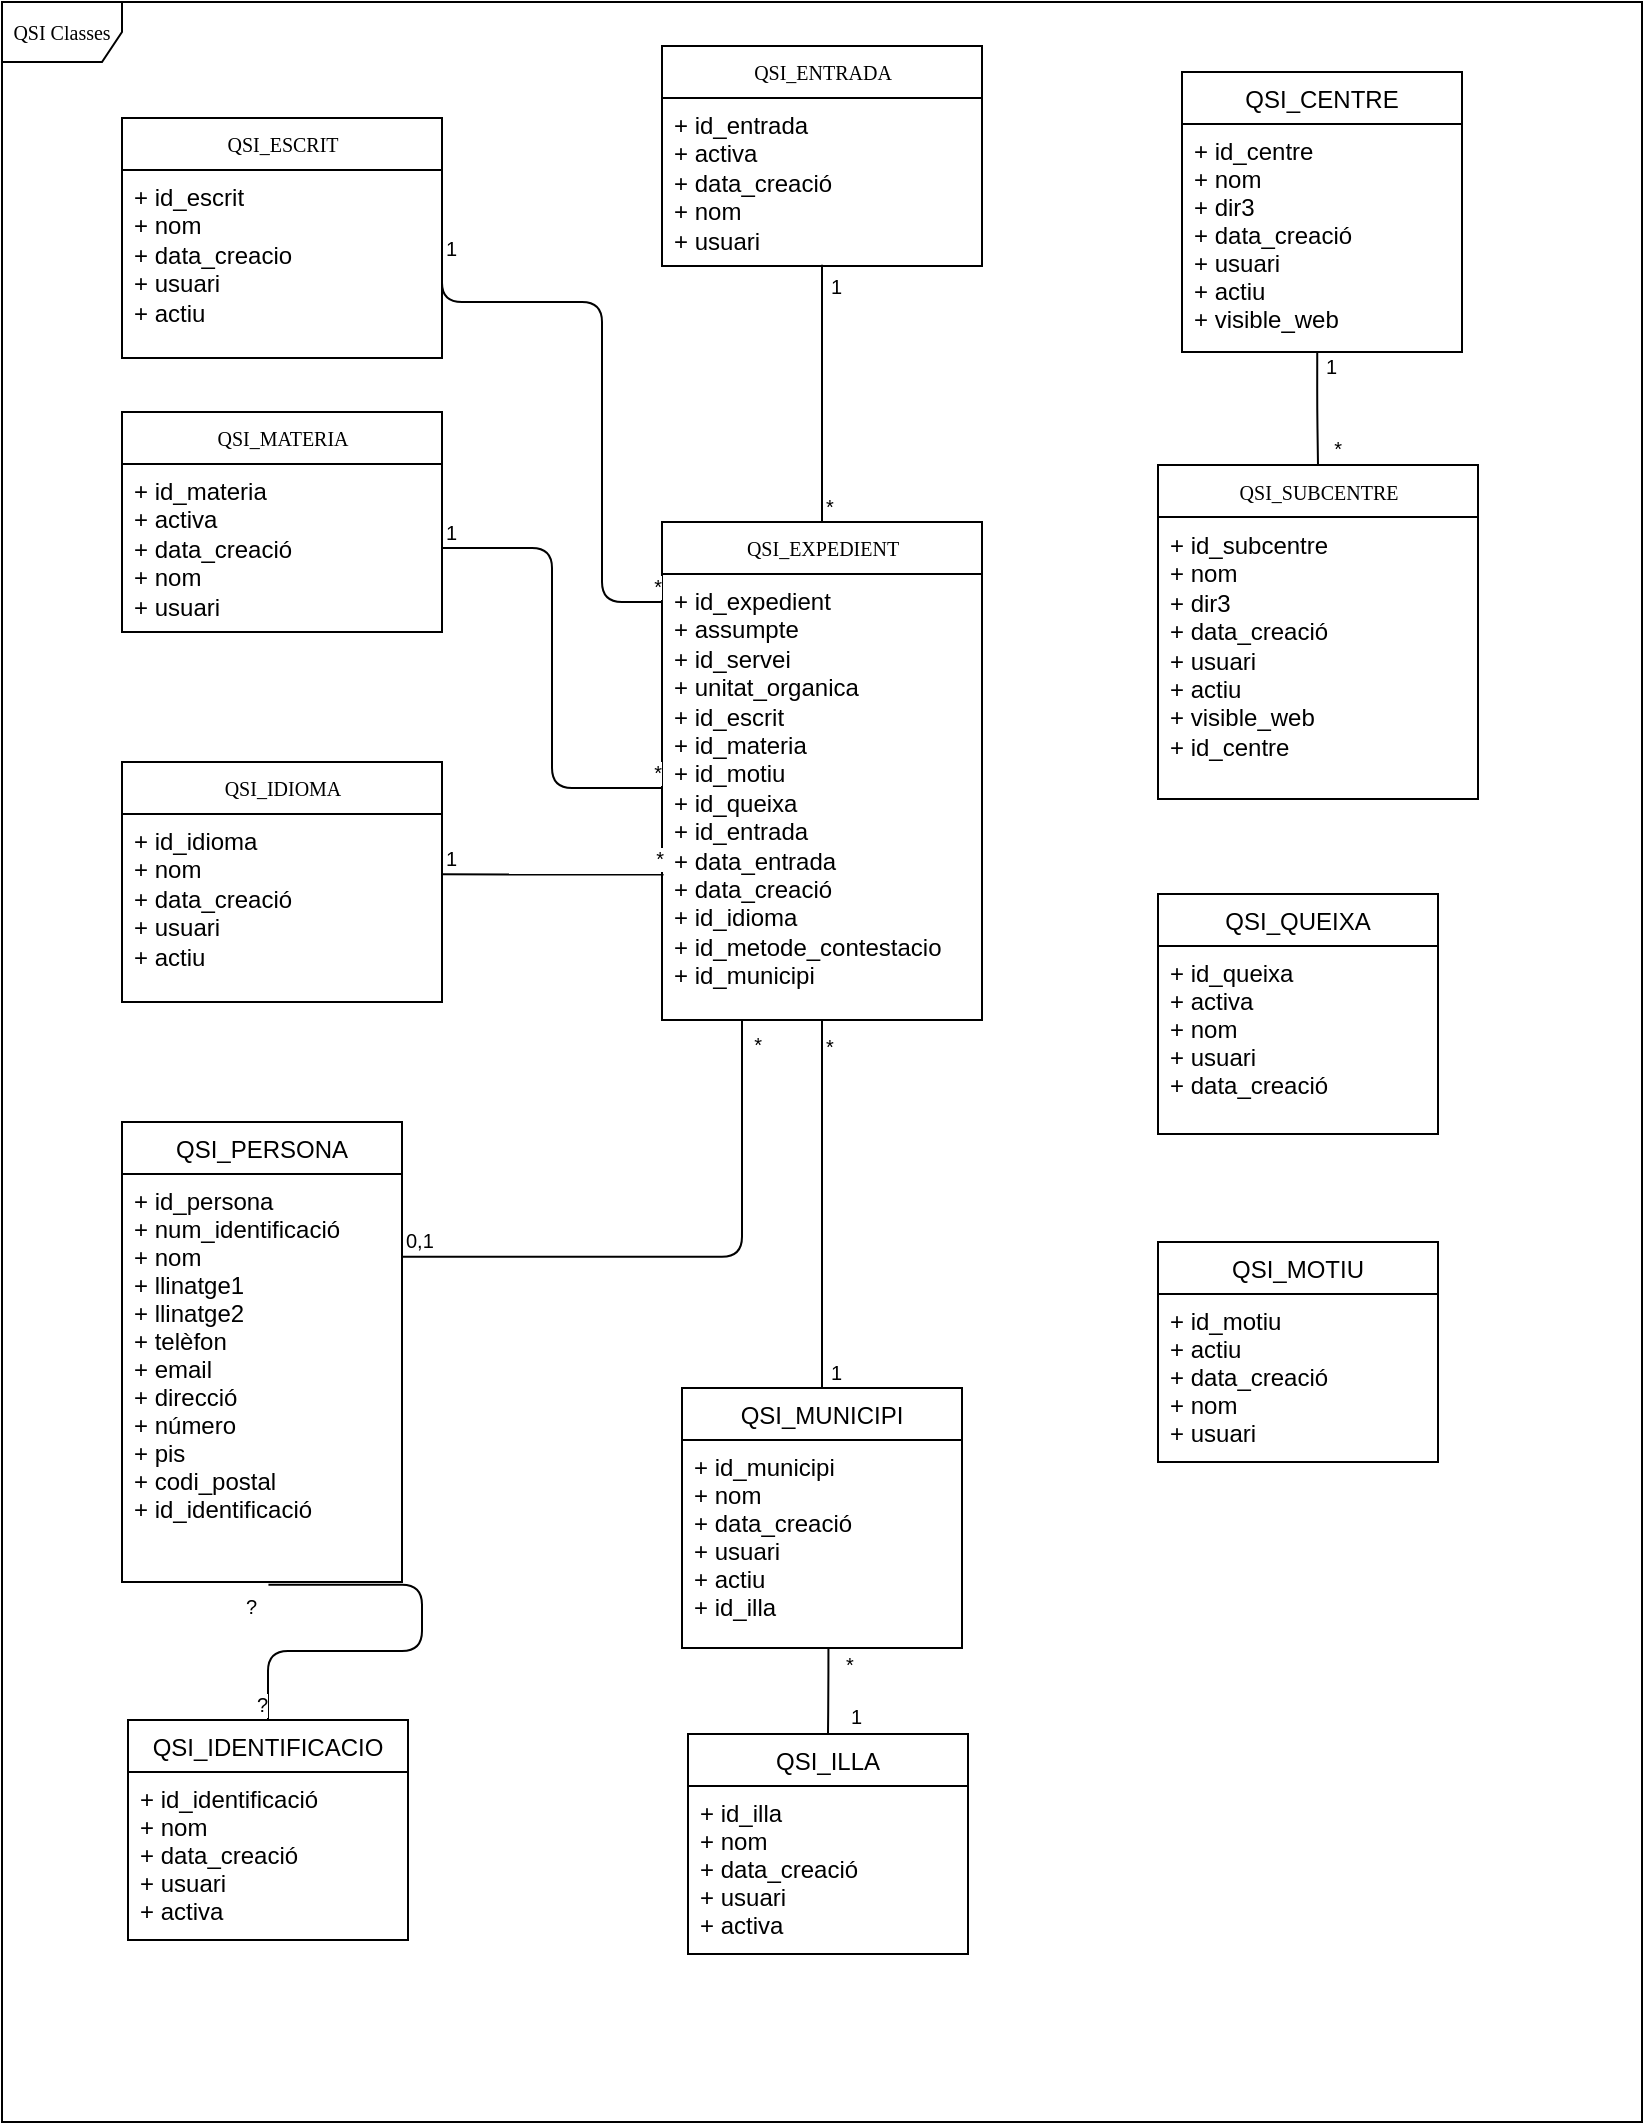 <mxfile version="10.6.7" type="github"><diagram name="Page-1" id="c4acf3e9-155e-7222-9cf6-157b1a14988f"><mxGraphModel dx="1010" dy="583" grid="1" gridSize="10" guides="1" tooltips="1" connect="1" arrows="1" fold="1" page="1" pageScale="1" pageWidth="850" pageHeight="1100" background="#ffffff" math="0" shadow="0"><root><mxCell id="0"/><mxCell id="1" parent="0"/><mxCell id="17acba5748e5396b-1" value="QSI Classes" style="shape=umlFrame;whiteSpace=wrap;html=1;rounded=0;shadow=0;comic=0;labelBackgroundColor=none;strokeColor=#000000;strokeWidth=1;fillColor=#ffffff;fontFamily=Verdana;fontSize=10;fontColor=#000000;align=center;" parent="1" vertex="1"><mxGeometry x="20" y="20" width="820" height="1060" as="geometry"/></mxCell><mxCell id="17acba5748e5396b-2" value="QSI_SUBCENTRE" style="swimlane;html=1;fontStyle=0;childLayout=stackLayout;horizontal=1;startSize=26;fillColor=none;horizontalStack=0;resizeParent=1;resizeLast=0;collapsible=1;marginBottom=0;swimlaneFillColor=#ffffff;rounded=0;shadow=0;comic=0;labelBackgroundColor=none;strokeColor=#000000;strokeWidth=1;fontFamily=Verdana;fontSize=10;fontColor=#000000;align=center;" parent="1" vertex="1"><mxGeometry x="598" y="251.5" width="160" height="167" as="geometry"/></mxCell><mxCell id="17acba5748e5396b-3" value="+ id_subcentre&lt;br&gt;+ nom&lt;br&gt;+ dir3&lt;br&gt;+ data_creació&lt;br&gt;+ usuari&lt;br&gt;+ actiu&lt;br&gt;+ visible_web&lt;br&gt;+ id_centre&lt;br&gt;" style="text;html=1;strokeColor=none;fillColor=none;align=left;verticalAlign=top;spacingLeft=4;spacingRight=4;whiteSpace=wrap;overflow=hidden;rotatable=0;points=[[0,0.5],[1,0.5]];portConstraint=eastwest;" parent="17acba5748e5396b-2" vertex="1"><mxGeometry y="26" width="160" height="124" as="geometry"/></mxCell><mxCell id="17acba5748e5396b-20" value="QSI_ENTRADA" style="swimlane;html=1;fontStyle=0;childLayout=stackLayout;horizontal=1;startSize=26;fillColor=none;horizontalStack=0;resizeParent=1;resizeLast=0;collapsible=1;marginBottom=0;swimlaneFillColor=#ffffff;rounded=0;shadow=0;comic=0;labelBackgroundColor=none;strokeColor=#000000;strokeWidth=1;fontFamily=Verdana;fontSize=10;fontColor=#000000;align=center;" parent="1" vertex="1"><mxGeometry x="350" y="42" width="160" height="110" as="geometry"/></mxCell><mxCell id="17acba5748e5396b-21" value="+ id_entrada&lt;br&gt;+ activa&lt;br&gt;+ data_creació&lt;br&gt;+ nom&lt;br&gt;+ usuari&lt;br&gt;" style="text;html=1;strokeColor=none;fillColor=none;align=left;verticalAlign=top;spacingLeft=4;spacingRight=4;whiteSpace=wrap;overflow=hidden;rotatable=0;points=[[0,0.5],[1,0.5]];portConstraint=eastwest;" parent="17acba5748e5396b-20" vertex="1"><mxGeometry y="26" width="160" height="84" as="geometry"/></mxCell><mxCell id="17acba5748e5396b-30" value="QSI_EXPEDIENT" style="swimlane;html=1;fontStyle=0;childLayout=stackLayout;horizontal=1;startSize=26;fillColor=none;horizontalStack=0;resizeParent=1;resizeLast=0;collapsible=1;marginBottom=0;swimlaneFillColor=#ffffff;rounded=0;shadow=0;comic=0;labelBackgroundColor=none;strokeColor=#000000;strokeWidth=1;fontFamily=Verdana;fontSize=10;fontColor=#000000;align=center;" parent="1" vertex="1"><mxGeometry x="350" y="280" width="160" height="249" as="geometry"/></mxCell><mxCell id="17acba5748e5396b-31" value="+ id_expedient&lt;br&gt;+ assumpte&lt;br&gt;+ id_servei&lt;br&gt;+ unitat_organica&lt;br&gt;+ id_escrit&lt;br&gt;+ id_materia&lt;br&gt;+ id_motiu&lt;br&gt;+ id_queixa&lt;br&gt;+ id_entrada&lt;br&gt;+ data_entrada&lt;br&gt;+ data_creació&lt;br&gt;+ id_idioma&lt;br&gt;+ id_metode_contestacio&lt;br&gt;+ id_municipi&lt;br&gt;&lt;br&gt;" style="text;html=1;strokeColor=none;fillColor=none;align=left;verticalAlign=top;spacingLeft=4;spacingRight=4;whiteSpace=wrap;overflow=hidden;rotatable=0;points=[[0,0.5],[1,0.5]];portConstraint=eastwest;" parent="17acba5748e5396b-30" vertex="1"><mxGeometry y="26" width="160" height="214" as="geometry"/></mxCell><mxCell id="17acba5748e5396b-44" value="QSI_IDIOMA" style="swimlane;html=1;fontStyle=0;childLayout=stackLayout;horizontal=1;startSize=26;fillColor=none;horizontalStack=0;resizeParent=1;resizeLast=0;collapsible=1;marginBottom=0;swimlaneFillColor=#ffffff;rounded=0;shadow=0;comic=0;labelBackgroundColor=none;strokeColor=#000000;strokeWidth=1;fontFamily=Verdana;fontSize=10;fontColor=#000000;align=center;" parent="1" vertex="1"><mxGeometry x="80" y="400" width="160" height="120" as="geometry"/></mxCell><mxCell id="17acba5748e5396b-45" value="+ id_idioma&lt;br&gt;+ nom&lt;br&gt;+ data_creació&lt;br&gt;+ usuari&lt;br&gt;+ actiu&lt;br&gt;" style="text;html=1;strokeColor=none;fillColor=none;align=left;verticalAlign=top;spacingLeft=4;spacingRight=4;whiteSpace=wrap;overflow=hidden;rotatable=0;points=[[0,0.5],[1,0.5]];portConstraint=eastwest;" parent="17acba5748e5396b-44" vertex="1"><mxGeometry y="26" width="160" height="94" as="geometry"/></mxCell><mxCell id="5d2195bd80daf111-1" value="QSI_MATERIA" style="swimlane;html=1;fontStyle=0;childLayout=stackLayout;horizontal=1;startSize=26;fillColor=none;horizontalStack=0;resizeParent=1;resizeLast=0;collapsible=1;marginBottom=0;swimlaneFillColor=#ffffff;rounded=0;shadow=0;comic=0;labelBackgroundColor=none;strokeColor=#000000;strokeWidth=1;fontFamily=Verdana;fontSize=10;fontColor=#000000;align=center;" parent="1" vertex="1"><mxGeometry x="80" y="225" width="160" height="110" as="geometry"/></mxCell><mxCell id="5d2195bd80daf111-2" value="+ id_materia&lt;br&gt;+ activa&lt;br&gt;+ data_creació&lt;br&gt;+ nom&lt;br&gt;+ usuari&lt;br&gt;" style="text;html=1;strokeColor=none;fillColor=none;align=left;verticalAlign=top;spacingLeft=4;spacingRight=4;whiteSpace=wrap;overflow=hidden;rotatable=0;points=[[0,0.5],[1,0.5]];portConstraint=eastwest;" parent="5d2195bd80daf111-1" vertex="1"><mxGeometry y="26" width="160" height="84" as="geometry"/></mxCell><mxCell id="5d2195bd80daf111-5" value="QSI_ESCRIT" style="swimlane;html=1;fontStyle=0;childLayout=stackLayout;horizontal=1;startSize=26;fillColor=none;horizontalStack=0;resizeParent=1;resizeLast=0;collapsible=1;marginBottom=0;swimlaneFillColor=#ffffff;rounded=0;shadow=0;comic=0;labelBackgroundColor=none;strokeColor=#000000;strokeWidth=1;fontFamily=Verdana;fontSize=10;fontColor=#000000;align=center;" parent="1" vertex="1"><mxGeometry x="80" y="78" width="160" height="120" as="geometry"/></mxCell><mxCell id="5d2195bd80daf111-6" value="+ id_escrit&lt;br&gt;+ nom&lt;br&gt;+ data_creacio&lt;br&gt;+ usuari&lt;br&gt;+ actiu&lt;br&gt;" style="text;html=1;strokeColor=none;fillColor=none;align=left;verticalAlign=top;spacingLeft=4;spacingRight=4;whiteSpace=wrap;overflow=hidden;rotatable=0;points=[[0,0.5],[1,0.5]];portConstraint=eastwest;" parent="5d2195bd80daf111-5" vertex="1"><mxGeometry y="26" width="160" height="94" as="geometry"/></mxCell><mxCell id="NokSwLGzuwsVAimZ9-9i-4" value="" style="endArrow=none;html=1;edgeStyle=orthogonalEdgeStyle;exitX=0.5;exitY=0;exitDx=0;exitDy=0;entryX=0.5;entryY=0.993;entryDx=0;entryDy=0;entryPerimeter=0;" edge="1" parent="1" source="17acba5748e5396b-30" target="17acba5748e5396b-21"><mxGeometry relative="1" as="geometry"><mxPoint x="490" y="200" as="sourcePoint"/><mxPoint x="650" y="200" as="targetPoint"/></mxGeometry></mxCell><mxCell id="NokSwLGzuwsVAimZ9-9i-5" value="*" style="resizable=0;html=1;align=left;verticalAlign=bottom;labelBackgroundColor=#ffffff;fontSize=10;" connectable="0" vertex="1" parent="NokSwLGzuwsVAimZ9-9i-4"><mxGeometry x="-1" relative="1" as="geometry"/></mxCell><mxCell id="NokSwLGzuwsVAimZ9-9i-6" value="1" style="resizable=0;html=1;align=right;verticalAlign=bottom;labelBackgroundColor=#ffffff;fontSize=10;" connectable="0" vertex="1" parent="NokSwLGzuwsVAimZ9-9i-4"><mxGeometry x="1" relative="1" as="geometry"><mxPoint x="10" y="19" as="offset"/></mxGeometry></mxCell><mxCell id="NokSwLGzuwsVAimZ9-9i-7" value="QSI_CENTRE" style="swimlane;fontStyle=0;childLayout=stackLayout;horizontal=1;startSize=26;fillColor=none;horizontalStack=0;resizeParent=1;resizeParentMax=0;resizeLast=0;collapsible=1;marginBottom=0;" vertex="1" parent="1"><mxGeometry x="610" y="55" width="140" height="140" as="geometry"/></mxCell><mxCell id="NokSwLGzuwsVAimZ9-9i-8" value="+ id_centre&#10;+ nom&#10;+ dir3&#10;+ data_creació&#10;+ usuari&#10;+ actiu&#10;+ visible_web&#10;" style="text;strokeColor=none;fillColor=none;align=left;verticalAlign=top;spacingLeft=4;spacingRight=4;overflow=hidden;rotatable=0;points=[[0,0.5],[1,0.5]];portConstraint=eastwest;" vertex="1" parent="NokSwLGzuwsVAimZ9-9i-7"><mxGeometry y="26" width="140" height="114" as="geometry"/></mxCell><mxCell id="NokSwLGzuwsVAimZ9-9i-18" value="" style="endArrow=none;html=1;edgeStyle=orthogonalEdgeStyle;exitX=0.483;exitY=1.004;exitDx=0;exitDy=0;exitPerimeter=0;entryX=0.5;entryY=0;entryDx=0;entryDy=0;" edge="1" parent="1" source="NokSwLGzuwsVAimZ9-9i-8" target="17acba5748e5396b-2"><mxGeometry relative="1" as="geometry"><mxPoint x="570" y="501.5" as="sourcePoint"/><mxPoint x="730" y="501.5" as="targetPoint"/></mxGeometry></mxCell><mxCell id="NokSwLGzuwsVAimZ9-9i-19" value="1&lt;br&gt;" style="resizable=0;html=1;align=left;verticalAlign=bottom;labelBackgroundColor=#ffffff;fontSize=10;" connectable="0" vertex="1" parent="NokSwLGzuwsVAimZ9-9i-18"><mxGeometry x="-1" relative="1" as="geometry"><mxPoint x="2" y="15" as="offset"/></mxGeometry></mxCell><mxCell id="NokSwLGzuwsVAimZ9-9i-20" value="*" style="resizable=0;html=1;align=right;verticalAlign=bottom;labelBackgroundColor=#ffffff;fontSize=10;" connectable="0" vertex="1" parent="NokSwLGzuwsVAimZ9-9i-18"><mxGeometry x="1" relative="1" as="geometry"><mxPoint x="12" as="offset"/></mxGeometry></mxCell><mxCell id="NokSwLGzuwsVAimZ9-9i-21" value="QSI_QUEIXA" style="swimlane;fontStyle=0;childLayout=stackLayout;horizontal=1;startSize=26;fillColor=none;horizontalStack=0;resizeParent=1;resizeParentMax=0;resizeLast=0;collapsible=1;marginBottom=0;" vertex="1" parent="1"><mxGeometry x="598" y="466" width="140" height="120" as="geometry"/></mxCell><mxCell id="NokSwLGzuwsVAimZ9-9i-22" value="+ id_queixa&#10;+ activa&#10;+ nom&#10;+ usuari&#10;+ data_creació&#10;" style="text;strokeColor=none;fillColor=none;align=left;verticalAlign=top;spacingLeft=4;spacingRight=4;overflow=hidden;rotatable=0;points=[[0,0.5],[1,0.5]];portConstraint=eastwest;" vertex="1" parent="NokSwLGzuwsVAimZ9-9i-21"><mxGeometry y="26" width="140" height="94" as="geometry"/></mxCell><mxCell id="NokSwLGzuwsVAimZ9-9i-25" value="QSI_MOTIU" style="swimlane;fontStyle=0;childLayout=stackLayout;horizontal=1;startSize=26;fillColor=none;horizontalStack=0;resizeParent=1;resizeParentMax=0;resizeLast=0;collapsible=1;marginBottom=0;" vertex="1" parent="1"><mxGeometry x="598" y="640" width="140" height="110" as="geometry"/></mxCell><mxCell id="NokSwLGzuwsVAimZ9-9i-26" value="+ id_motiu&#10;+ actiu&#10;+ data_creació&#10;+ nom&#10;+ usuari&#10;" style="text;strokeColor=none;fillColor=none;align=left;verticalAlign=top;spacingLeft=4;spacingRight=4;overflow=hidden;rotatable=0;points=[[0,0.5],[1,0.5]];portConstraint=eastwest;" vertex="1" parent="NokSwLGzuwsVAimZ9-9i-25"><mxGeometry y="26" width="140" height="84" as="geometry"/></mxCell><mxCell id="NokSwLGzuwsVAimZ9-9i-29" value="QSI_MUNICIPI" style="swimlane;fontStyle=0;childLayout=stackLayout;horizontal=1;startSize=26;fillColor=none;horizontalStack=0;resizeParent=1;resizeParentMax=0;resizeLast=0;collapsible=1;marginBottom=0;" vertex="1" parent="1"><mxGeometry x="360" y="713" width="140" height="130" as="geometry"/></mxCell><mxCell id="NokSwLGzuwsVAimZ9-9i-30" value="+ id_municipi&#10;+ nom&#10;+ data_creació&#10;+ usuari&#10;+ actiu&#10;+ id_illa&#10;" style="text;strokeColor=none;fillColor=none;align=left;verticalAlign=top;spacingLeft=4;spacingRight=4;overflow=hidden;rotatable=0;points=[[0,0.5],[1,0.5]];portConstraint=eastwest;" vertex="1" parent="NokSwLGzuwsVAimZ9-9i-29"><mxGeometry y="26" width="140" height="104" as="geometry"/></mxCell><mxCell id="NokSwLGzuwsVAimZ9-9i-33" value="QSI_ILLA" style="swimlane;fontStyle=0;childLayout=stackLayout;horizontal=1;startSize=26;fillColor=none;horizontalStack=0;resizeParent=1;resizeParentMax=0;resizeLast=0;collapsible=1;marginBottom=0;" vertex="1" parent="1"><mxGeometry x="363" y="886" width="140" height="110" as="geometry"/></mxCell><mxCell id="NokSwLGzuwsVAimZ9-9i-34" value="+ id_illa&#10;+ nom&#10;+ data_creació&#10;+ usuari&#10;+ activa&#10;" style="text;strokeColor=none;fillColor=none;align=left;verticalAlign=top;spacingLeft=4;spacingRight=4;overflow=hidden;rotatable=0;points=[[0,0.5],[1,0.5]];portConstraint=eastwest;" vertex="1" parent="NokSwLGzuwsVAimZ9-9i-33"><mxGeometry y="26" width="140" height="84" as="geometry"/></mxCell><mxCell id="NokSwLGzuwsVAimZ9-9i-37" value="QSI_PERSONA" style="swimlane;fontStyle=0;childLayout=stackLayout;horizontal=1;startSize=26;fillColor=none;horizontalStack=0;resizeParent=1;resizeParentMax=0;resizeLast=0;collapsible=1;marginBottom=0;" vertex="1" parent="1"><mxGeometry x="80" y="580" width="140" height="230" as="geometry"/></mxCell><mxCell id="NokSwLGzuwsVAimZ9-9i-38" value="+ id_persona&#10;+ num_identificació&#10;+ nom&#10;+ llinatge1&#10;+ llinatge2&#10;+ telèfon&#10;+ email&#10;+ direcció&#10;+ número&#10;+ pis&#10;+ codi_postal&#10;+ id_identificació&#10;" style="text;strokeColor=none;fillColor=none;align=left;verticalAlign=top;spacingLeft=4;spacingRight=4;overflow=hidden;rotatable=0;points=[[0,0.5],[1,0.5]];portConstraint=eastwest;" vertex="1" parent="NokSwLGzuwsVAimZ9-9i-37"><mxGeometry y="26" width="140" height="204" as="geometry"/></mxCell><mxCell id="NokSwLGzuwsVAimZ9-9i-41" value="QSI_IDENTIFICACIO" style="swimlane;fontStyle=0;childLayout=stackLayout;horizontal=1;startSize=26;fillColor=none;horizontalStack=0;resizeParent=1;resizeParentMax=0;resizeLast=0;collapsible=1;marginBottom=0;" vertex="1" parent="1"><mxGeometry x="83" y="879" width="140" height="110" as="geometry"/></mxCell><mxCell id="NokSwLGzuwsVAimZ9-9i-42" value="+ id_identificació&#10;+ nom&#10;+ data_creació&#10;+ usuari&#10;+ activa&#10;" style="text;strokeColor=none;fillColor=none;align=left;verticalAlign=top;spacingLeft=4;spacingRight=4;overflow=hidden;rotatable=0;points=[[0,0.5],[1,0.5]];portConstraint=eastwest;" vertex="1" parent="NokSwLGzuwsVAimZ9-9i-41"><mxGeometry y="26" width="140" height="84" as="geometry"/></mxCell><mxCell id="NokSwLGzuwsVAimZ9-9i-45" value="" style="endArrow=none;html=1;edgeStyle=orthogonalEdgeStyle;exitX=1;exitY=0.5;exitDx=0;exitDy=0;" edge="1" parent="1" source="5d2195bd80daf111-6" target="17acba5748e5396b-31"><mxGeometry relative="1" as="geometry"><mxPoint x="140" y="170" as="sourcePoint"/><mxPoint x="300" y="170" as="targetPoint"/><Array as="points"><mxPoint x="240" y="170"/><mxPoint x="320" y="170"/><mxPoint x="320" y="320"/></Array></mxGeometry></mxCell><mxCell id="NokSwLGzuwsVAimZ9-9i-46" value="1" style="resizable=0;html=1;align=left;verticalAlign=bottom;labelBackgroundColor=#ffffff;fontSize=10;" connectable="0" vertex="1" parent="NokSwLGzuwsVAimZ9-9i-45"><mxGeometry x="-1" relative="1" as="geometry"/></mxCell><mxCell id="NokSwLGzuwsVAimZ9-9i-47" value="*" style="resizable=0;html=1;align=right;verticalAlign=bottom;labelBackgroundColor=#ffffff;fontSize=10;" connectable="0" vertex="1" parent="NokSwLGzuwsVAimZ9-9i-45"><mxGeometry x="1" relative="1" as="geometry"/></mxCell><mxCell id="NokSwLGzuwsVAimZ9-9i-48" value="" style="endArrow=none;html=1;edgeStyle=orthogonalEdgeStyle;entryX=0;entryY=0.5;entryDx=0;entryDy=0;exitX=1;exitY=0.5;exitDx=0;exitDy=0;" edge="1" parent="1" source="5d2195bd80daf111-2" target="17acba5748e5396b-31"><mxGeometry relative="1" as="geometry"><mxPoint x="230" y="320" as="sourcePoint"/><mxPoint x="390" y="320" as="targetPoint"/></mxGeometry></mxCell><mxCell id="NokSwLGzuwsVAimZ9-9i-49" value="1" style="resizable=0;html=1;align=left;verticalAlign=bottom;labelBackgroundColor=#ffffff;fontSize=10;" connectable="0" vertex="1" parent="NokSwLGzuwsVAimZ9-9i-48"><mxGeometry x="-1" relative="1" as="geometry"/></mxCell><mxCell id="NokSwLGzuwsVAimZ9-9i-50" value="*" style="resizable=0;html=1;align=right;verticalAlign=bottom;labelBackgroundColor=#ffffff;fontSize=10;" connectable="0" vertex="1" parent="NokSwLGzuwsVAimZ9-9i-48"><mxGeometry x="1" relative="1" as="geometry"/></mxCell><mxCell id="NokSwLGzuwsVAimZ9-9i-51" value="" style="endArrow=none;html=1;edgeStyle=orthogonalEdgeStyle;entryX=0.005;entryY=0.702;entryDx=0;entryDy=0;entryPerimeter=0;exitX=0.997;exitY=0.321;exitDx=0;exitDy=0;exitPerimeter=0;" edge="1" parent="1" source="17acba5748e5396b-45" target="17acba5748e5396b-31"><mxGeometry relative="1" as="geometry"><mxPoint x="230" y="480" as="sourcePoint"/><mxPoint x="390" y="480" as="targetPoint"/></mxGeometry></mxCell><mxCell id="NokSwLGzuwsVAimZ9-9i-52" value="1" style="resizable=0;html=1;align=left;verticalAlign=bottom;labelBackgroundColor=#ffffff;fontSize=10;" connectable="0" vertex="1" parent="NokSwLGzuwsVAimZ9-9i-51"><mxGeometry x="-1" relative="1" as="geometry"/></mxCell><mxCell id="NokSwLGzuwsVAimZ9-9i-53" value="*" style="resizable=0;html=1;align=right;verticalAlign=bottom;labelBackgroundColor=#ffffff;fontSize=10;" connectable="0" vertex="1" parent="NokSwLGzuwsVAimZ9-9i-51"><mxGeometry x="1" relative="1" as="geometry"/></mxCell><mxCell id="NokSwLGzuwsVAimZ9-9i-54" value="" style="endArrow=none;html=1;edgeStyle=orthogonalEdgeStyle;entryX=0.25;entryY=1;entryDx=0;entryDy=0;exitX=0.997;exitY=0.203;exitDx=0;exitDy=0;exitPerimeter=0;" edge="1" parent="1" source="NokSwLGzuwsVAimZ9-9i-38" target="17acba5748e5396b-30"><mxGeometry relative="1" as="geometry"><mxPoint x="210" y="650" as="sourcePoint"/><mxPoint x="370" y="650" as="targetPoint"/></mxGeometry></mxCell><mxCell id="NokSwLGzuwsVAimZ9-9i-55" value="0,1" style="resizable=0;html=1;align=left;verticalAlign=bottom;labelBackgroundColor=#ffffff;fontSize=10;" connectable="0" vertex="1" parent="NokSwLGzuwsVAimZ9-9i-54"><mxGeometry x="-1" relative="1" as="geometry"/></mxCell><mxCell id="NokSwLGzuwsVAimZ9-9i-56" value="*" style="resizable=0;html=1;align=right;verticalAlign=bottom;labelBackgroundColor=#ffffff;fontSize=10;" connectable="0" vertex="1" parent="NokSwLGzuwsVAimZ9-9i-54"><mxGeometry x="1" relative="1" as="geometry"><mxPoint x="10" y="21" as="offset"/></mxGeometry></mxCell><mxCell id="NokSwLGzuwsVAimZ9-9i-57" value="" style="endArrow=none;html=1;edgeStyle=orthogonalEdgeStyle;entryX=0.5;entryY=0;entryDx=0;entryDy=0;exitX=0.523;exitY=1.007;exitDx=0;exitDy=0;exitPerimeter=0;" edge="1" parent="1" source="NokSwLGzuwsVAimZ9-9i-38" target="NokSwLGzuwsVAimZ9-9i-41"><mxGeometry relative="1" as="geometry"><mxPoint x="150" y="810" as="sourcePoint"/><mxPoint x="310" y="800" as="targetPoint"/></mxGeometry></mxCell><mxCell id="NokSwLGzuwsVAimZ9-9i-58" value="?" style="resizable=0;html=1;align=left;verticalAlign=bottom;labelBackgroundColor=#ffffff;fontSize=10;" connectable="0" vertex="1" parent="NokSwLGzuwsVAimZ9-9i-57"><mxGeometry x="-1" relative="1" as="geometry"><mxPoint x="-13" y="19" as="offset"/></mxGeometry></mxCell><mxCell id="NokSwLGzuwsVAimZ9-9i-59" value="?" style="resizable=0;html=1;align=right;verticalAlign=bottom;labelBackgroundColor=#ffffff;fontSize=10;" connectable="0" vertex="1" parent="NokSwLGzuwsVAimZ9-9i-57"><mxGeometry x="1" relative="1" as="geometry"/></mxCell><mxCell id="NokSwLGzuwsVAimZ9-9i-60" value="" style="endArrow=none;html=1;edgeStyle=orthogonalEdgeStyle;entryX=0.5;entryY=0;entryDx=0;entryDy=0;exitX=0.5;exitY=1;exitDx=0;exitDy=0;" edge="1" parent="1" source="17acba5748e5396b-30" target="NokSwLGzuwsVAimZ9-9i-29"><mxGeometry relative="1" as="geometry"><mxPoint x="450" y="530" as="sourcePoint"/><mxPoint x="610" y="520" as="targetPoint"/></mxGeometry></mxCell><mxCell id="NokSwLGzuwsVAimZ9-9i-61" value="*" style="resizable=0;html=1;align=left;verticalAlign=bottom;labelBackgroundColor=#ffffff;fontSize=10;" connectable="0" vertex="1" parent="NokSwLGzuwsVAimZ9-9i-60"><mxGeometry x="-1" relative="1" as="geometry"><mxPoint y="21" as="offset"/></mxGeometry></mxCell><mxCell id="NokSwLGzuwsVAimZ9-9i-62" value="1" style="resizable=0;html=1;align=right;verticalAlign=bottom;labelBackgroundColor=#ffffff;fontSize=10;" connectable="0" vertex="1" parent="NokSwLGzuwsVAimZ9-9i-60"><mxGeometry x="1" relative="1" as="geometry"><mxPoint x="10" as="offset"/></mxGeometry></mxCell><mxCell id="NokSwLGzuwsVAimZ9-9i-63" value="" style="endArrow=none;html=1;edgeStyle=orthogonalEdgeStyle;entryX=0.5;entryY=0;entryDx=0;entryDy=0;exitX=0.523;exitY=0.996;exitDx=0;exitDy=0;exitPerimeter=0;" edge="1" parent="1" source="NokSwLGzuwsVAimZ9-9i-30" target="NokSwLGzuwsVAimZ9-9i-33"><mxGeometry relative="1" as="geometry"><mxPoint x="430" y="830" as="sourcePoint"/><mxPoint x="590" y="830" as="targetPoint"/></mxGeometry></mxCell><mxCell id="NokSwLGzuwsVAimZ9-9i-64" value="*" style="resizable=0;html=1;align=left;verticalAlign=bottom;labelBackgroundColor=#ffffff;fontSize=10;" connectable="0" vertex="1" parent="NokSwLGzuwsVAimZ9-9i-63"><mxGeometry x="-1" relative="1" as="geometry"><mxPoint x="7" y="17" as="offset"/></mxGeometry></mxCell><mxCell id="NokSwLGzuwsVAimZ9-9i-65" value="1" style="resizable=0;html=1;align=right;verticalAlign=bottom;labelBackgroundColor=#ffffff;fontSize=10;" connectable="0" vertex="1" parent="NokSwLGzuwsVAimZ9-9i-63"><mxGeometry x="1" relative="1" as="geometry"><mxPoint x="17" as="offset"/></mxGeometry></mxCell></root></mxGraphModel></diagram></mxfile>